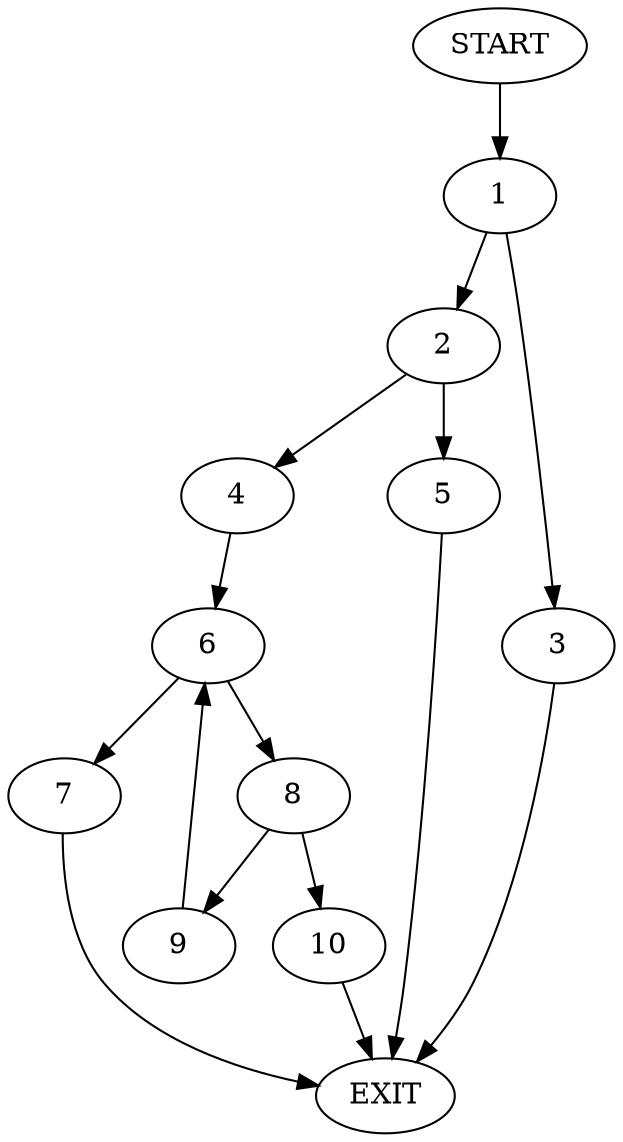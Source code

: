 digraph {
0 [label="START"]
11 [label="EXIT"]
0 -> 1
1 -> 2
1 -> 3
2 -> 4
2 -> 5
3 -> 11
4 -> 6
5 -> 11
6 -> 7
6 -> 8
7 -> 11
8 -> 9
8 -> 10
10 -> 11
9 -> 6
}
